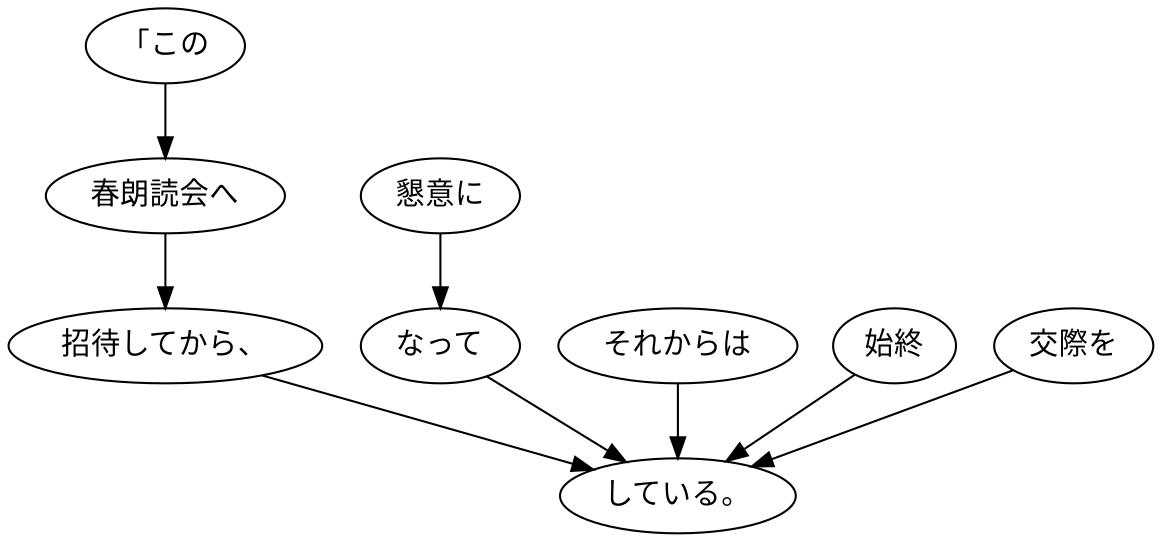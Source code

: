 digraph graph3882 {
	node0 [label="「この"];
	node1 [label="春朗読会へ"];
	node2 [label="招待してから、"];
	node3 [label="懇意に"];
	node4 [label="なって"];
	node5 [label="それからは"];
	node6 [label="始終"];
	node7 [label="交際を"];
	node8 [label="している。"];
	node0 -> node1;
	node1 -> node2;
	node2 -> node8;
	node3 -> node4;
	node4 -> node8;
	node5 -> node8;
	node6 -> node8;
	node7 -> node8;
}

